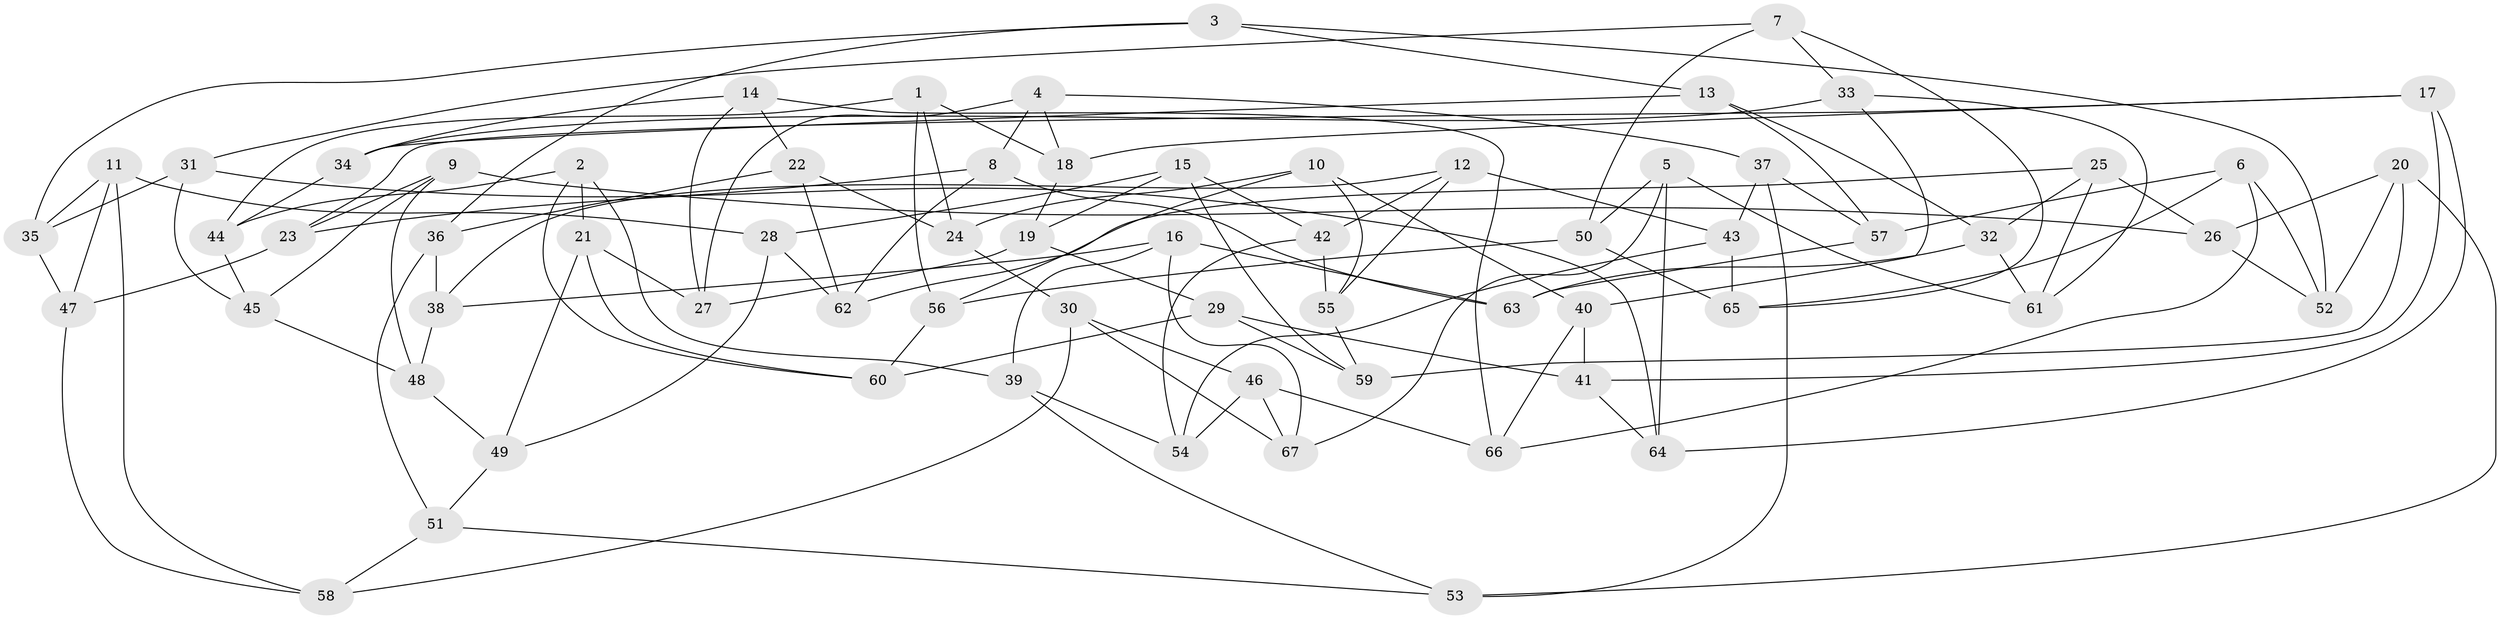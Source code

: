 // Generated by graph-tools (version 1.1) at 2025/16/03/09/25 04:16:29]
// undirected, 67 vertices, 134 edges
graph export_dot {
graph [start="1"]
  node [color=gray90,style=filled];
  1;
  2;
  3;
  4;
  5;
  6;
  7;
  8;
  9;
  10;
  11;
  12;
  13;
  14;
  15;
  16;
  17;
  18;
  19;
  20;
  21;
  22;
  23;
  24;
  25;
  26;
  27;
  28;
  29;
  30;
  31;
  32;
  33;
  34;
  35;
  36;
  37;
  38;
  39;
  40;
  41;
  42;
  43;
  44;
  45;
  46;
  47;
  48;
  49;
  50;
  51;
  52;
  53;
  54;
  55;
  56;
  57;
  58;
  59;
  60;
  61;
  62;
  63;
  64;
  65;
  66;
  67;
  1 -- 44;
  1 -- 18;
  1 -- 56;
  1 -- 24;
  2 -- 60;
  2 -- 21;
  2 -- 44;
  2 -- 39;
  3 -- 52;
  3 -- 13;
  3 -- 35;
  3 -- 36;
  4 -- 8;
  4 -- 27;
  4 -- 18;
  4 -- 37;
  5 -- 67;
  5 -- 61;
  5 -- 64;
  5 -- 50;
  6 -- 65;
  6 -- 57;
  6 -- 52;
  6 -- 66;
  7 -- 33;
  7 -- 65;
  7 -- 50;
  7 -- 31;
  8 -- 23;
  8 -- 63;
  8 -- 62;
  9 -- 45;
  9 -- 26;
  9 -- 48;
  9 -- 23;
  10 -- 40;
  10 -- 55;
  10 -- 24;
  10 -- 56;
  11 -- 28;
  11 -- 47;
  11 -- 35;
  11 -- 58;
  12 -- 42;
  12 -- 38;
  12 -- 43;
  12 -- 55;
  13 -- 57;
  13 -- 34;
  13 -- 32;
  14 -- 22;
  14 -- 66;
  14 -- 34;
  14 -- 27;
  15 -- 42;
  15 -- 28;
  15 -- 19;
  15 -- 59;
  16 -- 67;
  16 -- 63;
  16 -- 39;
  16 -- 38;
  17 -- 64;
  17 -- 41;
  17 -- 23;
  17 -- 18;
  18 -- 19;
  19 -- 27;
  19 -- 29;
  20 -- 26;
  20 -- 53;
  20 -- 52;
  20 -- 59;
  21 -- 49;
  21 -- 27;
  21 -- 60;
  22 -- 36;
  22 -- 62;
  22 -- 24;
  23 -- 47;
  24 -- 30;
  25 -- 26;
  25 -- 62;
  25 -- 61;
  25 -- 32;
  26 -- 52;
  28 -- 49;
  28 -- 62;
  29 -- 60;
  29 -- 41;
  29 -- 59;
  30 -- 67;
  30 -- 46;
  30 -- 58;
  31 -- 45;
  31 -- 64;
  31 -- 35;
  32 -- 63;
  32 -- 61;
  33 -- 40;
  33 -- 34;
  33 -- 61;
  34 -- 44;
  35 -- 47;
  36 -- 51;
  36 -- 38;
  37 -- 57;
  37 -- 43;
  37 -- 53;
  38 -- 48;
  39 -- 54;
  39 -- 53;
  40 -- 41;
  40 -- 66;
  41 -- 64;
  42 -- 54;
  42 -- 55;
  43 -- 54;
  43 -- 65;
  44 -- 45;
  45 -- 48;
  46 -- 66;
  46 -- 54;
  46 -- 67;
  47 -- 58;
  48 -- 49;
  49 -- 51;
  50 -- 65;
  50 -- 56;
  51 -- 58;
  51 -- 53;
  55 -- 59;
  56 -- 60;
  57 -- 63;
}
